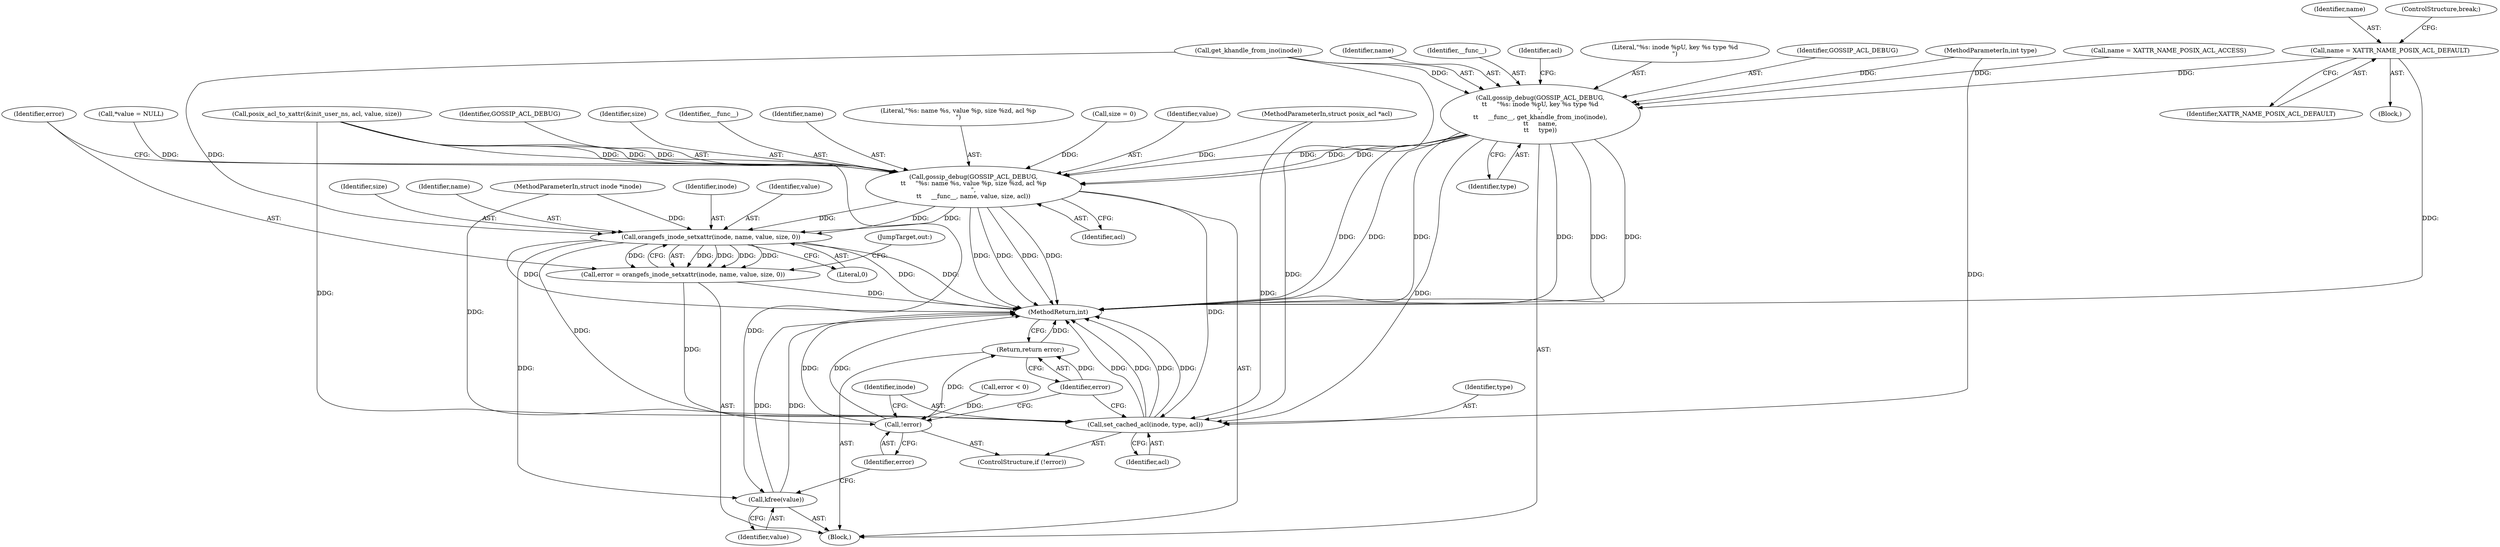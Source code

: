 digraph "0_linux_073931017b49d9458aa351605b43a7e34598caef_10@pointer" {
"1000172" [label="(Call,name = XATTR_NAME_POSIX_ACL_DEFAULT)"];
"1000184" [label="(Call,gossip_debug(GOSSIP_ACL_DEBUG,\n\t\t     \"%s: inode %pU, key %s type %d\n\",\n\t\t     __func__, get_khandle_from_ino(inode),\n\t\t     name,\n\t\t     type))"];
"1000225" [label="(Call,gossip_debug(GOSSIP_ACL_DEBUG,\n\t\t     \"%s: name %s, value %p, size %zd, acl %p\n\",\n\t\t     __func__, name, value, size, acl))"];
"1000235" [label="(Call,orangefs_inode_setxattr(inode, name, value, size, 0))"];
"1000233" [label="(Call,error = orangefs_inode_setxattr(inode, name, value, size, 0))"];
"1000245" [label="(Call,!error)"];
"1000251" [label="(Return,return error;)"];
"1000242" [label="(Call,kfree(value))"];
"1000247" [label="(Call,set_cached_acl(inode, type, acl))"];
"1000234" [label="(Identifier,error)"];
"1000188" [label="(Call,get_khandle_from_ino(inode))"];
"1000190" [label="(Identifier,name)"];
"1000240" [label="(Literal,0)"];
"1000239" [label="(Identifier,size)"];
"1000116" [label="(Call,*value = NULL)"];
"1000241" [label="(JumpTarget,out:)"];
"1000248" [label="(Identifier,inode)"];
"1000174" [label="(Identifier,XATTR_NAME_POSIX_ACL_DEFAULT)"];
"1000252" [label="(Identifier,error)"];
"1000187" [label="(Identifier,__func__)"];
"1000129" [label="(Block,)"];
"1000193" [label="(Identifier,acl)"];
"1000184" [label="(Call,gossip_debug(GOSSIP_ACL_DEBUG,\n\t\t     \"%s: inode %pU, key %s type %d\n\",\n\t\t     __func__, get_khandle_from_ino(inode),\n\t\t     name,\n\t\t     type))"];
"1000186" [label="(Literal,\"%s: inode %pU, key %s type %d\n\")"];
"1000235" [label="(Call,orangefs_inode_setxattr(inode, name, value, size, 0))"];
"1000105" [label="(Block,)"];
"1000214" [label="(Call,posix_acl_to_xattr(&init_user_ns, acl, value, size))"];
"1000246" [label="(Identifier,error)"];
"1000221" [label="(Call,error < 0)"];
"1000251" [label="(Return,return error;)"];
"1000226" [label="(Identifier,GOSSIP_ACL_DEBUG)"];
"1000231" [label="(Identifier,size)"];
"1000185" [label="(Identifier,GOSSIP_ACL_DEBUG)"];
"1000228" [label="(Identifier,__func__)"];
"1000229" [label="(Identifier,name)"];
"1000237" [label="(Identifier,name)"];
"1000102" [label="(MethodParameterIn,struct inode *inode)"];
"1000249" [label="(Identifier,type)"];
"1000225" [label="(Call,gossip_debug(GOSSIP_ACL_DEBUG,\n\t\t     \"%s: name %s, value %p, size %zd, acl %p\n\",\n\t\t     __func__, name, value, size, acl))"];
"1000227" [label="(Literal,\"%s: name %s, value %p, size %zd, acl %p\n\")"];
"1000172" [label="(Call,name = XATTR_NAME_POSIX_ACL_DEFAULT)"];
"1000236" [label="(Identifier,inode)"];
"1000104" [label="(MethodParameterIn,int type)"];
"1000120" [label="(Call,size = 0)"];
"1000247" [label="(Call,set_cached_acl(inode, type, acl))"];
"1000173" [label="(Identifier,name)"];
"1000230" [label="(Identifier,value)"];
"1000250" [label="(Identifier,acl)"];
"1000253" [label="(MethodReturn,int)"];
"1000232" [label="(Identifier,acl)"];
"1000243" [label="(Identifier,value)"];
"1000191" [label="(Identifier,type)"];
"1000245" [label="(Call,!error)"];
"1000103" [label="(MethodParameterIn,struct posix_acl *acl)"];
"1000175" [label="(ControlStructure,break;)"];
"1000242" [label="(Call,kfree(value))"];
"1000244" [label="(ControlStructure,if (!error))"];
"1000233" [label="(Call,error = orangefs_inode_setxattr(inode, name, value, size, 0))"];
"1000131" [label="(Call,name = XATTR_NAME_POSIX_ACL_ACCESS)"];
"1000238" [label="(Identifier,value)"];
"1000172" -> "1000129"  [label="AST: "];
"1000172" -> "1000174"  [label="CFG: "];
"1000173" -> "1000172"  [label="AST: "];
"1000174" -> "1000172"  [label="AST: "];
"1000175" -> "1000172"  [label="CFG: "];
"1000172" -> "1000253"  [label="DDG: "];
"1000172" -> "1000184"  [label="DDG: "];
"1000184" -> "1000105"  [label="AST: "];
"1000184" -> "1000191"  [label="CFG: "];
"1000185" -> "1000184"  [label="AST: "];
"1000186" -> "1000184"  [label="AST: "];
"1000187" -> "1000184"  [label="AST: "];
"1000188" -> "1000184"  [label="AST: "];
"1000190" -> "1000184"  [label="AST: "];
"1000191" -> "1000184"  [label="AST: "];
"1000193" -> "1000184"  [label="CFG: "];
"1000184" -> "1000253"  [label="DDG: "];
"1000184" -> "1000253"  [label="DDG: "];
"1000184" -> "1000253"  [label="DDG: "];
"1000184" -> "1000253"  [label="DDG: "];
"1000184" -> "1000253"  [label="DDG: "];
"1000184" -> "1000253"  [label="DDG: "];
"1000188" -> "1000184"  [label="DDG: "];
"1000131" -> "1000184"  [label="DDG: "];
"1000104" -> "1000184"  [label="DDG: "];
"1000184" -> "1000225"  [label="DDG: "];
"1000184" -> "1000225"  [label="DDG: "];
"1000184" -> "1000225"  [label="DDG: "];
"1000184" -> "1000247"  [label="DDG: "];
"1000225" -> "1000105"  [label="AST: "];
"1000225" -> "1000232"  [label="CFG: "];
"1000226" -> "1000225"  [label="AST: "];
"1000227" -> "1000225"  [label="AST: "];
"1000228" -> "1000225"  [label="AST: "];
"1000229" -> "1000225"  [label="AST: "];
"1000230" -> "1000225"  [label="AST: "];
"1000231" -> "1000225"  [label="AST: "];
"1000232" -> "1000225"  [label="AST: "];
"1000234" -> "1000225"  [label="CFG: "];
"1000225" -> "1000253"  [label="DDG: "];
"1000225" -> "1000253"  [label="DDG: "];
"1000225" -> "1000253"  [label="DDG: "];
"1000225" -> "1000253"  [label="DDG: "];
"1000116" -> "1000225"  [label="DDG: "];
"1000214" -> "1000225"  [label="DDG: "];
"1000214" -> "1000225"  [label="DDG: "];
"1000214" -> "1000225"  [label="DDG: "];
"1000120" -> "1000225"  [label="DDG: "];
"1000103" -> "1000225"  [label="DDG: "];
"1000225" -> "1000235"  [label="DDG: "];
"1000225" -> "1000235"  [label="DDG: "];
"1000225" -> "1000235"  [label="DDG: "];
"1000225" -> "1000247"  [label="DDG: "];
"1000235" -> "1000233"  [label="AST: "];
"1000235" -> "1000240"  [label="CFG: "];
"1000236" -> "1000235"  [label="AST: "];
"1000237" -> "1000235"  [label="AST: "];
"1000238" -> "1000235"  [label="AST: "];
"1000239" -> "1000235"  [label="AST: "];
"1000240" -> "1000235"  [label="AST: "];
"1000233" -> "1000235"  [label="CFG: "];
"1000235" -> "1000253"  [label="DDG: "];
"1000235" -> "1000253"  [label="DDG: "];
"1000235" -> "1000253"  [label="DDG: "];
"1000235" -> "1000233"  [label="DDG: "];
"1000235" -> "1000233"  [label="DDG: "];
"1000235" -> "1000233"  [label="DDG: "];
"1000235" -> "1000233"  [label="DDG: "];
"1000235" -> "1000233"  [label="DDG: "];
"1000188" -> "1000235"  [label="DDG: "];
"1000102" -> "1000235"  [label="DDG: "];
"1000235" -> "1000242"  [label="DDG: "];
"1000235" -> "1000247"  [label="DDG: "];
"1000233" -> "1000105"  [label="AST: "];
"1000234" -> "1000233"  [label="AST: "];
"1000241" -> "1000233"  [label="CFG: "];
"1000233" -> "1000253"  [label="DDG: "];
"1000233" -> "1000245"  [label="DDG: "];
"1000245" -> "1000244"  [label="AST: "];
"1000245" -> "1000246"  [label="CFG: "];
"1000246" -> "1000245"  [label="AST: "];
"1000248" -> "1000245"  [label="CFG: "];
"1000252" -> "1000245"  [label="CFG: "];
"1000245" -> "1000253"  [label="DDG: "];
"1000245" -> "1000253"  [label="DDG: "];
"1000221" -> "1000245"  [label="DDG: "];
"1000245" -> "1000251"  [label="DDG: "];
"1000251" -> "1000105"  [label="AST: "];
"1000251" -> "1000252"  [label="CFG: "];
"1000252" -> "1000251"  [label="AST: "];
"1000253" -> "1000251"  [label="CFG: "];
"1000251" -> "1000253"  [label="DDG: "];
"1000252" -> "1000251"  [label="DDG: "];
"1000242" -> "1000105"  [label="AST: "];
"1000242" -> "1000243"  [label="CFG: "];
"1000243" -> "1000242"  [label="AST: "];
"1000246" -> "1000242"  [label="CFG: "];
"1000242" -> "1000253"  [label="DDG: "];
"1000242" -> "1000253"  [label="DDG: "];
"1000214" -> "1000242"  [label="DDG: "];
"1000247" -> "1000244"  [label="AST: "];
"1000247" -> "1000250"  [label="CFG: "];
"1000248" -> "1000247"  [label="AST: "];
"1000249" -> "1000247"  [label="AST: "];
"1000250" -> "1000247"  [label="AST: "];
"1000252" -> "1000247"  [label="CFG: "];
"1000247" -> "1000253"  [label="DDG: "];
"1000247" -> "1000253"  [label="DDG: "];
"1000247" -> "1000253"  [label="DDG: "];
"1000247" -> "1000253"  [label="DDG: "];
"1000188" -> "1000247"  [label="DDG: "];
"1000102" -> "1000247"  [label="DDG: "];
"1000104" -> "1000247"  [label="DDG: "];
"1000214" -> "1000247"  [label="DDG: "];
"1000103" -> "1000247"  [label="DDG: "];
}
